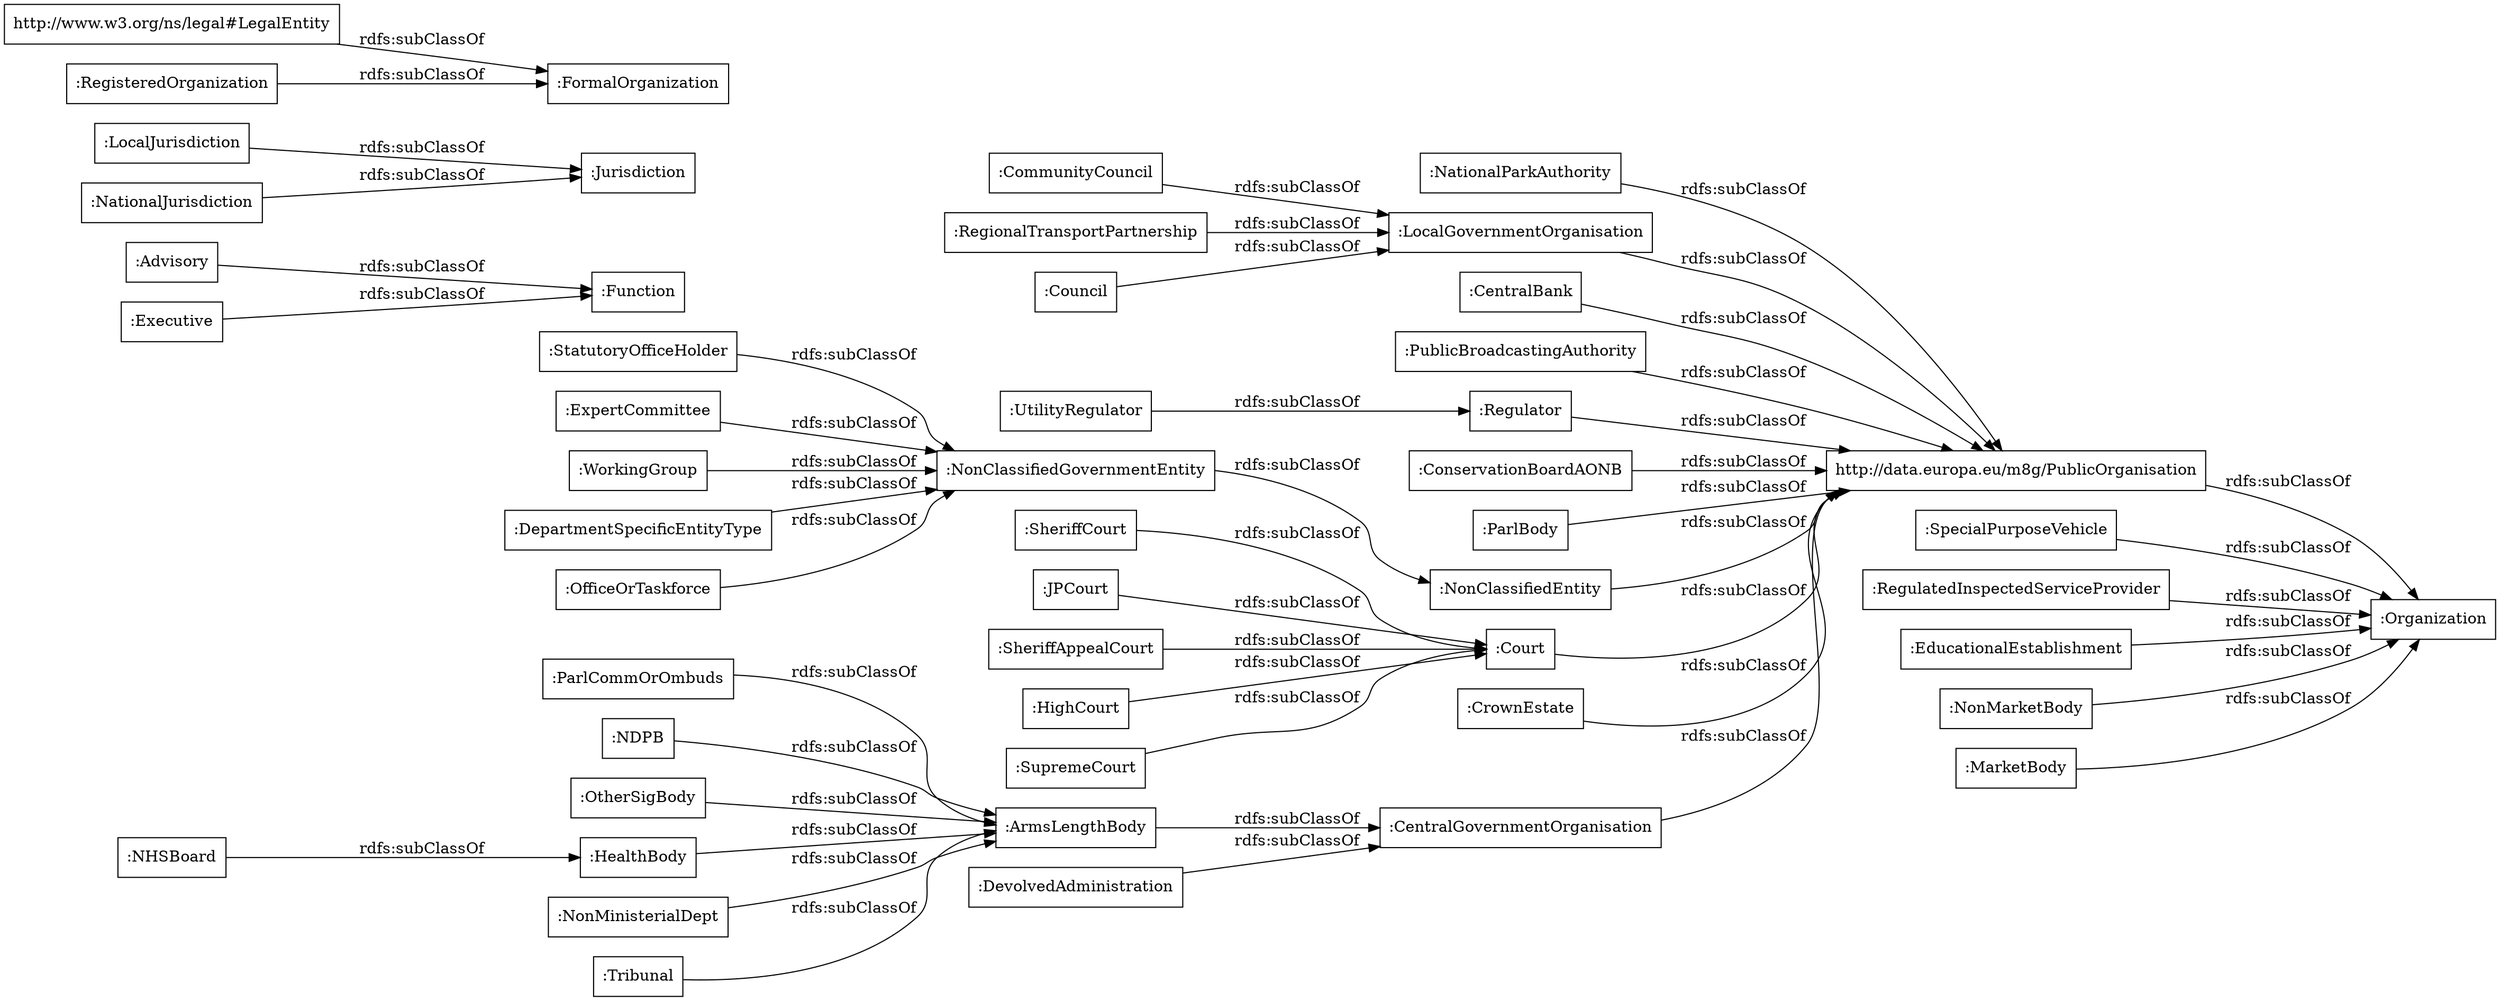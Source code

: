 digraph ar2dtool_diagram { 
rankdir=LR;
size="1000"
node [shape = rectangle, color="black"]; ":NationalParkAuthority" ":ParlCommOrOmbuds" ":Advisory" ":NonClassifiedGovernmentEntity" "http://data.europa.eu/m8g/PublicOrganisation" ":LocalGovernmentOrganisation" ":StatutoryOfficeHolder" ":ExpertCommittee" ":SpecialPurposeVehicle" ":RegulatedInspectedServiceProvider" ":LocalJurisdiction" ":WorkingGroup" ":NDPB" ":CentralBank" ":DepartmentSpecificEntityType" ":OfficeOrTaskforce" ":CommunityCouncil" ":PublicBroadcastingAuthority" ":UtilityRegulator" ":Jurisdiction" ":EducationalEstablishment" ":SheriffCourt" ":JPCourt" ":Regulator" "http://www.w3.org/ns/legal#LegalEntity" ":NationalJurisdiction" ":RegisteredOrganization" ":OtherSigBody" ":RegionalTransportPartnership" ":Organization" ":FormalOrganization" ":ConservationBoardAONB" ":ParlBody" ":NonClassifiedEntity" ":ArmsLengthBody" ":HealthBody" ":NonMarketBody" ":Court" ":NonMinisterialDept" ":Executive" ":SheriffAppealCourt" ":Function" ":MarketBody" ":HighCourt" ":CrownEstate" ":Tribunal" ":Council" ":NHSBoard" ":DevolvedAdministration" ":CentralGovernmentOrganisation" ":SupremeCourt" ; /*classes style*/
	":PublicBroadcastingAuthority" -> "http://data.europa.eu/m8g/PublicOrganisation" [ label = "rdfs:subClassOf" ];
	":OtherSigBody" -> ":ArmsLengthBody" [ label = "rdfs:subClassOf" ];
	":ArmsLengthBody" -> ":CentralGovernmentOrganisation" [ label = "rdfs:subClassOf" ];
	":Court" -> "http://data.europa.eu/m8g/PublicOrganisation" [ label = "rdfs:subClassOf" ];
	":Council" -> ":LocalGovernmentOrganisation" [ label = "rdfs:subClassOf" ];
	":CrownEstate" -> "http://data.europa.eu/m8g/PublicOrganisation" [ label = "rdfs:subClassOf" ];
	":CommunityCouncil" -> ":LocalGovernmentOrganisation" [ label = "rdfs:subClassOf" ];
	":LocalGovernmentOrganisation" -> "http://data.europa.eu/m8g/PublicOrganisation" [ label = "rdfs:subClassOf" ];
	":OfficeOrTaskforce" -> ":NonClassifiedGovernmentEntity" [ label = "rdfs:subClassOf" ];
	"http://www.w3.org/ns/legal#LegalEntity" -> ":FormalOrganization" [ label = "rdfs:subClassOf" ];
	":ParlCommOrOmbuds" -> ":ArmsLengthBody" [ label = "rdfs:subClassOf" ];
	":EducationalEstablishment" -> ":Organization" [ label = "rdfs:subClassOf" ];
	":RegisteredOrganization" -> ":FormalOrganization" [ label = "rdfs:subClassOf" ];
	":UtilityRegulator" -> ":Regulator" [ label = "rdfs:subClassOf" ];
	":DepartmentSpecificEntityType" -> ":NonClassifiedGovernmentEntity" [ label = "rdfs:subClassOf" ];
	":NonMarketBody" -> ":Organization" [ label = "rdfs:subClassOf" ];
	":CentralGovernmentOrganisation" -> "http://data.europa.eu/m8g/PublicOrganisation" [ label = "rdfs:subClassOf" ];
	":ParlBody" -> "http://data.europa.eu/m8g/PublicOrganisation" [ label = "rdfs:subClassOf" ];
	":StatutoryOfficeHolder" -> ":NonClassifiedGovernmentEntity" [ label = "rdfs:subClassOf" ];
	":Executive" -> ":Function" [ label = "rdfs:subClassOf" ];
	":RegulatedInspectedServiceProvider" -> ":Organization" [ label = "rdfs:subClassOf" ];
	":SheriffAppealCourt" -> ":Court" [ label = "rdfs:subClassOf" ];
	"http://data.europa.eu/m8g/PublicOrganisation" -> ":Organization" [ label = "rdfs:subClassOf" ];
	":NonMinisterialDept" -> ":ArmsLengthBody" [ label = "rdfs:subClassOf" ];
	":Regulator" -> "http://data.europa.eu/m8g/PublicOrganisation" [ label = "rdfs:subClassOf" ];
	":Tribunal" -> ":ArmsLengthBody" [ label = "rdfs:subClassOf" ];
	":SupremeCourt" -> ":Court" [ label = "rdfs:subClassOf" ];
	":LocalJurisdiction" -> ":Jurisdiction" [ label = "rdfs:subClassOf" ];
	":NonClassifiedEntity" -> "http://data.europa.eu/m8g/PublicOrganisation" [ label = "rdfs:subClassOf" ];
	":NDPB" -> ":ArmsLengthBody" [ label = "rdfs:subClassOf" ];
	":SheriffCourt" -> ":Court" [ label = "rdfs:subClassOf" ];
	":HealthBody" -> ":ArmsLengthBody" [ label = "rdfs:subClassOf" ];
	":SpecialPurposeVehicle" -> ":Organization" [ label = "rdfs:subClassOf" ];
	":NationalJurisdiction" -> ":Jurisdiction" [ label = "rdfs:subClassOf" ];
	":ConservationBoardAONB" -> "http://data.europa.eu/m8g/PublicOrganisation" [ label = "rdfs:subClassOf" ];
	":NonClassifiedGovernmentEntity" -> ":NonClassifiedEntity" [ label = "rdfs:subClassOf" ];
	":ExpertCommittee" -> ":NonClassifiedGovernmentEntity" [ label = "rdfs:subClassOf" ];
	":WorkingGroup" -> ":NonClassifiedGovernmentEntity" [ label = "rdfs:subClassOf" ];
	":NHSBoard" -> ":HealthBody" [ label = "rdfs:subClassOf" ];
	":NationalParkAuthority" -> "http://data.europa.eu/m8g/PublicOrganisation" [ label = "rdfs:subClassOf" ];
	":HighCourt" -> ":Court" [ label = "rdfs:subClassOf" ];
	":RegionalTransportPartnership" -> ":LocalGovernmentOrganisation" [ label = "rdfs:subClassOf" ];
	":DevolvedAdministration" -> ":CentralGovernmentOrganisation" [ label = "rdfs:subClassOf" ];
	":MarketBody" -> ":Organization" [ label = "rdfs:subClassOf" ];
	":CentralBank" -> "http://data.europa.eu/m8g/PublicOrganisation" [ label = "rdfs:subClassOf" ];
	":Advisory" -> ":Function" [ label = "rdfs:subClassOf" ];
	":JPCourt" -> ":Court" [ label = "rdfs:subClassOf" ];

}

